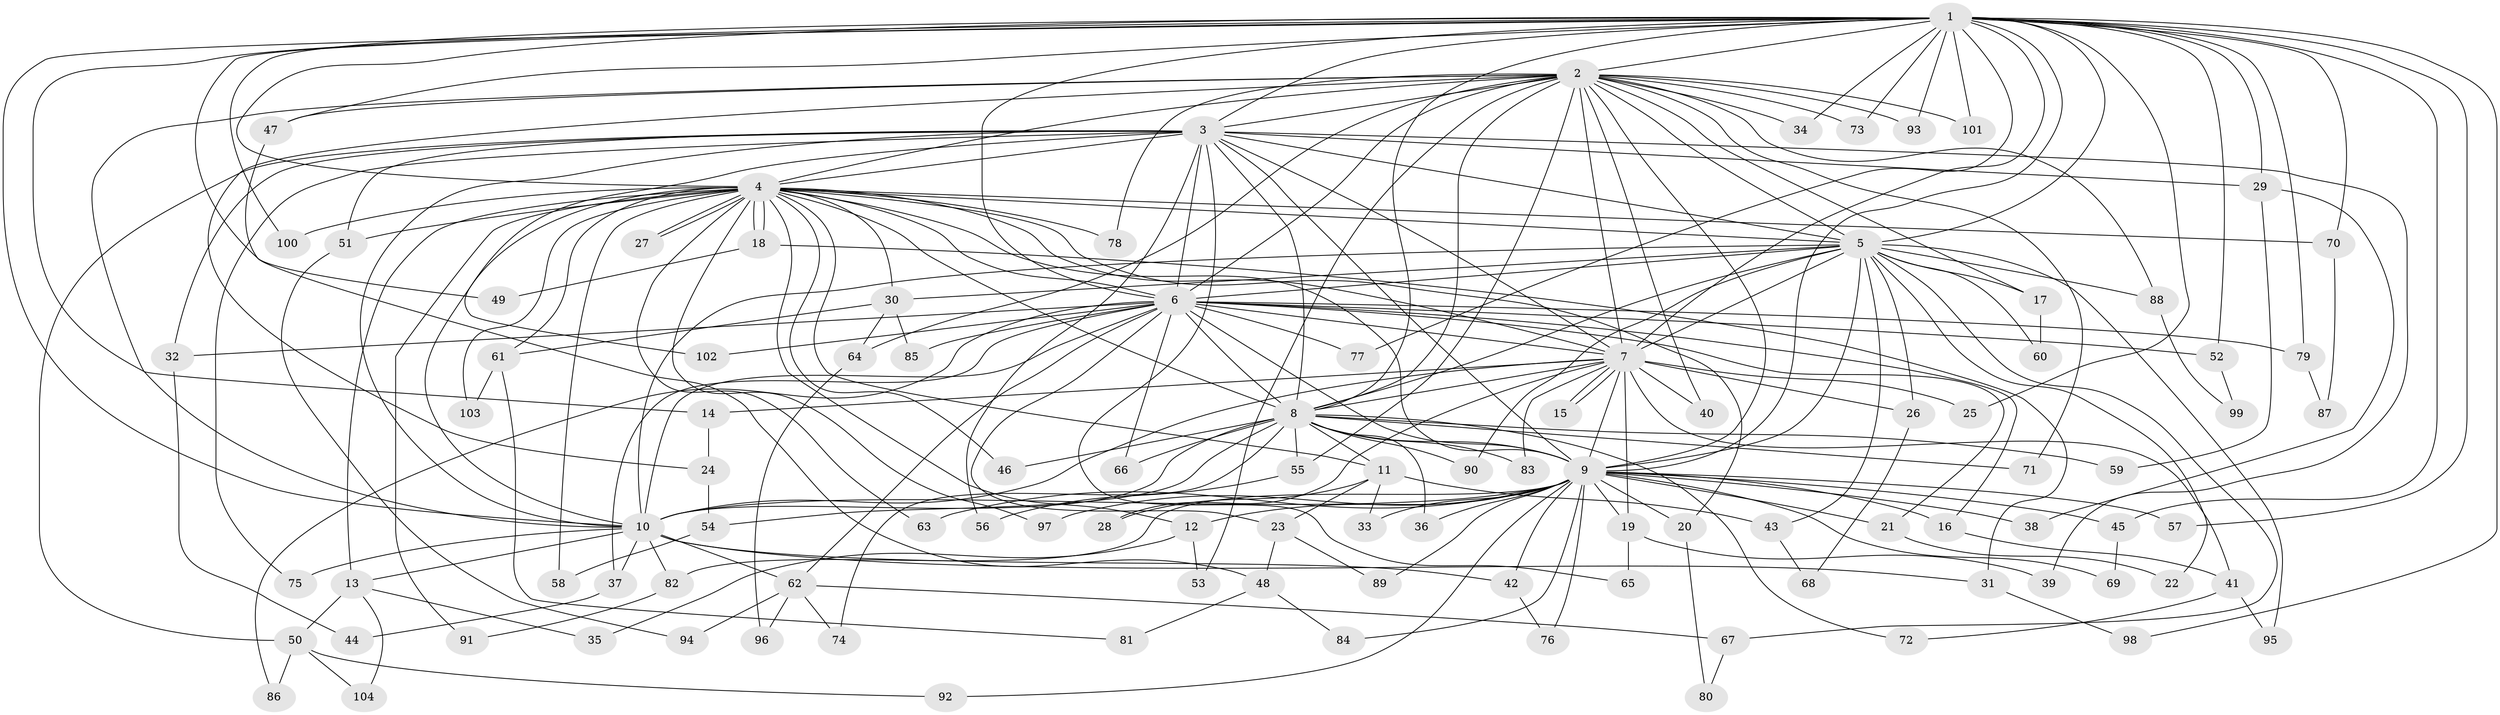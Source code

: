 // Generated by graph-tools (version 1.1) at 2025/49/03/09/25 03:49:35]
// undirected, 104 vertices, 233 edges
graph export_dot {
graph [start="1"]
  node [color=gray90,style=filled];
  1;
  2;
  3;
  4;
  5;
  6;
  7;
  8;
  9;
  10;
  11;
  12;
  13;
  14;
  15;
  16;
  17;
  18;
  19;
  20;
  21;
  22;
  23;
  24;
  25;
  26;
  27;
  28;
  29;
  30;
  31;
  32;
  33;
  34;
  35;
  36;
  37;
  38;
  39;
  40;
  41;
  42;
  43;
  44;
  45;
  46;
  47;
  48;
  49;
  50;
  51;
  52;
  53;
  54;
  55;
  56;
  57;
  58;
  59;
  60;
  61;
  62;
  63;
  64;
  65;
  66;
  67;
  68;
  69;
  70;
  71;
  72;
  73;
  74;
  75;
  76;
  77;
  78;
  79;
  80;
  81;
  82;
  83;
  84;
  85;
  86;
  87;
  88;
  89;
  90;
  91;
  92;
  93;
  94;
  95;
  96;
  97;
  98;
  99;
  100;
  101;
  102;
  103;
  104;
  1 -- 2;
  1 -- 3;
  1 -- 4;
  1 -- 5;
  1 -- 6;
  1 -- 7;
  1 -- 8;
  1 -- 9;
  1 -- 10;
  1 -- 14;
  1 -- 25;
  1 -- 29;
  1 -- 34;
  1 -- 45;
  1 -- 47;
  1 -- 49;
  1 -- 52;
  1 -- 57;
  1 -- 70;
  1 -- 73;
  1 -- 77;
  1 -- 79;
  1 -- 93;
  1 -- 98;
  1 -- 100;
  1 -- 101;
  2 -- 3;
  2 -- 4;
  2 -- 5;
  2 -- 6;
  2 -- 7;
  2 -- 8;
  2 -- 9;
  2 -- 10;
  2 -- 17;
  2 -- 24;
  2 -- 34;
  2 -- 40;
  2 -- 47;
  2 -- 53;
  2 -- 55;
  2 -- 64;
  2 -- 71;
  2 -- 73;
  2 -- 78;
  2 -- 88;
  2 -- 93;
  2 -- 101;
  3 -- 4;
  3 -- 5;
  3 -- 6;
  3 -- 7;
  3 -- 8;
  3 -- 9;
  3 -- 10;
  3 -- 29;
  3 -- 32;
  3 -- 39;
  3 -- 50;
  3 -- 51;
  3 -- 56;
  3 -- 65;
  3 -- 75;
  3 -- 102;
  4 -- 5;
  4 -- 6;
  4 -- 7;
  4 -- 8;
  4 -- 9;
  4 -- 10;
  4 -- 11;
  4 -- 12;
  4 -- 13;
  4 -- 18;
  4 -- 18;
  4 -- 20;
  4 -- 27;
  4 -- 27;
  4 -- 30;
  4 -- 46;
  4 -- 51;
  4 -- 58;
  4 -- 61;
  4 -- 63;
  4 -- 70;
  4 -- 78;
  4 -- 91;
  4 -- 97;
  4 -- 100;
  4 -- 103;
  5 -- 6;
  5 -- 7;
  5 -- 8;
  5 -- 9;
  5 -- 10;
  5 -- 17;
  5 -- 22;
  5 -- 26;
  5 -- 30;
  5 -- 43;
  5 -- 60;
  5 -- 67;
  5 -- 88;
  5 -- 90;
  5 -- 95;
  6 -- 7;
  6 -- 8;
  6 -- 9;
  6 -- 10;
  6 -- 16;
  6 -- 21;
  6 -- 23;
  6 -- 32;
  6 -- 37;
  6 -- 52;
  6 -- 62;
  6 -- 66;
  6 -- 77;
  6 -- 79;
  6 -- 85;
  6 -- 86;
  6 -- 102;
  7 -- 8;
  7 -- 9;
  7 -- 10;
  7 -- 14;
  7 -- 15;
  7 -- 15;
  7 -- 19;
  7 -- 25;
  7 -- 26;
  7 -- 28;
  7 -- 40;
  7 -- 41;
  7 -- 83;
  8 -- 9;
  8 -- 10;
  8 -- 11;
  8 -- 36;
  8 -- 46;
  8 -- 54;
  8 -- 55;
  8 -- 59;
  8 -- 66;
  8 -- 71;
  8 -- 72;
  8 -- 74;
  8 -- 83;
  8 -- 90;
  9 -- 10;
  9 -- 12;
  9 -- 16;
  9 -- 19;
  9 -- 20;
  9 -- 21;
  9 -- 33;
  9 -- 36;
  9 -- 38;
  9 -- 42;
  9 -- 45;
  9 -- 57;
  9 -- 63;
  9 -- 69;
  9 -- 76;
  9 -- 82;
  9 -- 84;
  9 -- 89;
  9 -- 92;
  9 -- 97;
  10 -- 13;
  10 -- 31;
  10 -- 37;
  10 -- 42;
  10 -- 62;
  10 -- 75;
  10 -- 82;
  11 -- 23;
  11 -- 28;
  11 -- 33;
  11 -- 43;
  12 -- 35;
  12 -- 53;
  13 -- 35;
  13 -- 50;
  13 -- 104;
  14 -- 24;
  16 -- 41;
  17 -- 60;
  18 -- 31;
  18 -- 49;
  19 -- 39;
  19 -- 65;
  20 -- 80;
  21 -- 22;
  23 -- 48;
  23 -- 89;
  24 -- 54;
  26 -- 68;
  29 -- 38;
  29 -- 59;
  30 -- 61;
  30 -- 64;
  30 -- 85;
  31 -- 98;
  32 -- 44;
  37 -- 44;
  41 -- 72;
  41 -- 95;
  42 -- 76;
  43 -- 68;
  45 -- 69;
  47 -- 48;
  48 -- 81;
  48 -- 84;
  50 -- 86;
  50 -- 92;
  50 -- 104;
  51 -- 94;
  52 -- 99;
  54 -- 58;
  55 -- 56;
  61 -- 81;
  61 -- 103;
  62 -- 67;
  62 -- 74;
  62 -- 94;
  62 -- 96;
  64 -- 96;
  67 -- 80;
  70 -- 87;
  79 -- 87;
  82 -- 91;
  88 -- 99;
}
